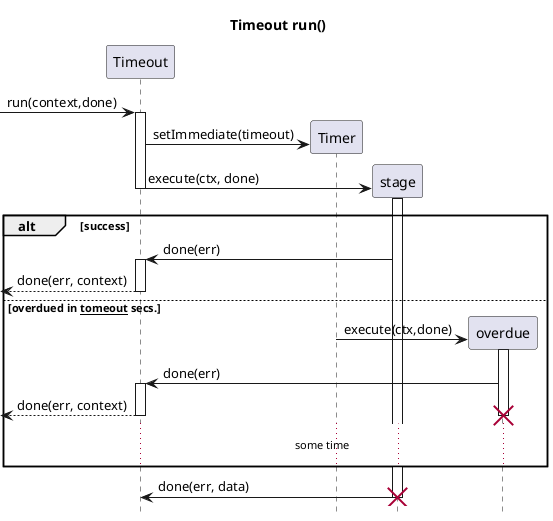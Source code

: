@startuml
title Timeout run()
hide footbox

[-> Timeout: run(context,done)
activate Timeout
create Timer
Timeout -> Timer : setImmediate(timeout)
create stage
Timeout-> stage: execute(ctx, done)
deactivate Timeout
alt success
activate stage
stage-> Timeout: done(err)
activate Timeout
[<-- Timeout: done(err, context)
deactivate Timeout
else overdued in __tomeout__ secs.

create overdue
Timer -> overdue: execute(ctx,done)
activate overdue
overdue -> Timeout: done(err)
activate Timeout
[<-- Timeout: done(err, context)
deactivate Timeout

destroy overdue
... some time ...
end
stage -> Timeout: done(err, data)
destroy stage
@enduml